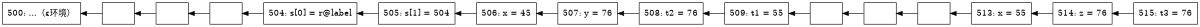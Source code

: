 digraph {
    rankdir=RL
    size="8"
    node [shape=record]

    "515" [label="515: t3 = 76"]
    "514" [label="514: z = 76"]
    "513" [label="513: x = 55"]
    "512" [label="512: <返址>"]
    "511" [label="511: <控制链> = 507"]
    "510" [label="510: <访问链> = 504"]
    "509" [label="509: t1 = 55"]
    "508" [label="508: t2 = 76"]
    "507" [label="507: y = 76"]
    "506" [label="506: x = 45"]
    "505" [label="505: s[1] = 504"]
    "504" [label="504: s[0] = r@label"]
    "503" [label="503: <返址>"]
    "502" [label="502: <控制链> = 498"]
    "501" [label="501: <访问链> = 498"]
    "500" [label="500: ...（ε环境）"]

    "515" -> "514"
    "514" -> "513"
    "513" -> "512"
    "512" -> "511"
    "511" -> "510"
    "510" -> "509"
    "509" -> "508"
    "508" -> "507"
    "507" -> "506"
    "506" -> "505"
    "505" -> "504"
    "504" -> "503"
    "503" -> "502"
    "502" -> "501"
    "501" -> "500"
}

